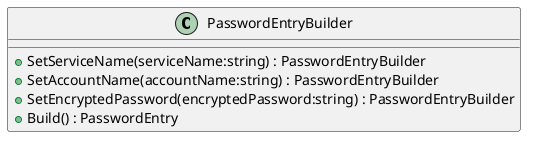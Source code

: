 @startuml
class PasswordEntryBuilder {
    + SetServiceName(serviceName:string) : PasswordEntryBuilder
    + SetAccountName(accountName:string) : PasswordEntryBuilder
    + SetEncryptedPassword(encryptedPassword:string) : PasswordEntryBuilder
    + Build() : PasswordEntry
}
@enduml
